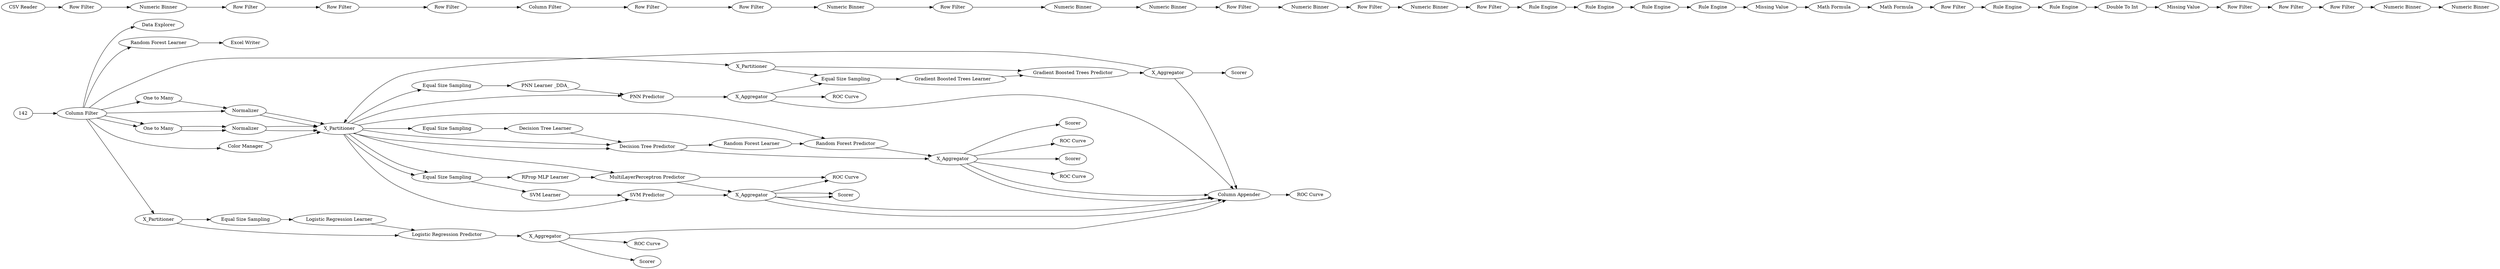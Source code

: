 digraph {
	28 [label="Data Explorer"]
	52 [label="Column Filter"]
	58 [label="Excel Writer"]
	82 [label="Random Forest Learner"]
	114 [label="ROC Curve"]
	126 [label="Column Appender"]
	72 [label=X_Partitioner]
	73 [label=Scorer]
	76 [label="PNN Learner _DDA_"]
	77 [label="PNN Predictor"]
	78 [label="One to Many"]
	79 [label=Normalizer]
	80 [label=X_Aggregator]
	123 [label="ROC Curve"]
	124 [label="Equal Size Sampling"]
	72 [label=X_Partitioner]
	79 [label=Normalizer]
	83 [label="Random Forest Learner"]
	87 [label=Scorer]
	88 [label="Random Forest Predictor"]
	89 [label="ROC Curve"]
	96 [label=X_Aggregator]
	97 [label="Equal Size Sampling"]
	72 [label=X_Partitioner]
	100 [label=Normalizer]
	102 [label=Scorer]
	103 [label="ROC Curve"]
	105 [label="One to Many"]
	106 [label="MultiLayerPerceptron Predictor"]
	107 [label=X_Aggregator]
	108 [label="RProp MLP Learner"]
	109 [label="Equal Size Sampling"]
	61 [label=X_Partitioner]
	67 [label=Scorer]
	69 [label="Gradient Boosted Trees Learner"]
	70 [label="Gradient Boosted Trees Predictor"]
	71 [label=X_Aggregator]
	72 [label="ROC Curve"]
	73 [label="Equal Size Sampling"]
	40 [label=X_Partitioner]
	41 [label=X_Aggregator]
	42 [label="Logistic Regression Learner"]
	111 [label=Scorer]
	112 [label="Logistic Regression Predictor"]
	118 [label="ROC Curve"]
	119 [label="Equal Size Sampling"]
	7 [label=Scorer]
	72 [label=X_Partitioner]
	92 [label="Decision Tree Learner"]
	94 [label="Color Manager"]
	95 [label="ROC Curve"]
	96 [label=X_Aggregator]
	97 [label="Decision Tree Predictor"]
	116 [label="Equal Size Sampling"]
	72 [label=X_Partitioner]
	100 [label=Normalizer]
	102 [label=Scorer]
	103 [label="ROC Curve"]
	105 [label="One to Many"]
	107 [label=X_Aggregator]
	109 [label="Equal Size Sampling"]
	139 [label="SVM Learner"]
	140 [label="SVM Predictor"]
	8 [label="Row Filter"]
	9 [label="Numeric Binner"]
	11 [label="Row Filter"]
	12 [label="Column Filter"]
	13 [label="Row Filter"]
	14 [label="Numeric Binner"]
	15 [label="Rule Engine"]
	16 [label="Missing Value"]
	17 [label="Math Formula"]
	18 [label="Rule Engine"]
	19 [label="Rule Engine"]
	20 [label="Rule Engine"]
	21 [label="Math Formula"]
	22 [label="CSV Reader"]
	25 [label="Missing Value"]
	26 [label="Double To Int"]
	27 [label="Numeric Binner"]
	29 [label="Numeric Binner"]
	31 [label="Numeric Binner"]
	35 [label="Row Filter"]
	36 [label="Numeric Binner"]
	38 [label="Row Filter"]
	43 [label="Row Filter"]
	44 [label="Row Filter"]
	45 [label="Row Filter"]
	46 [label="Row Filter"]
	47 [label="Numeric Binner"]
	48 [label="Numeric Binner"]
	49 [label="Rule Engine"]
	50 [label="Rule Engine"]
	51 [label="Row Filter"]
	53 [label="Row Filter"]
	54 [label="Row Filter"]
	55 [label="Row Filter"]
	56 [label="Row Filter"]
	72 -> 124
	72 -> 77
	76 -> 77
	77 -> 80
	78 -> 79
	79 -> 72
	80 -> 73
	80 -> 123
	124 -> 76
	72 -> 88
	72 -> 97
	79 -> 72
	83 -> 88
	88 -> 96
	96 -> 87
	96 -> 89
	97 -> 83
	72 -> 106
	72 -> 109
	100 -> 72
	105 -> 100
	106 -> 107
	106 -> 103
	107 -> 102
	108 -> 106
	109 -> 108
	61 -> 73
	61 -> 70
	69 -> 70
	70 -> 71
	71 -> 67
	71 -> 72
	73 -> 69
	40 -> 112
	40 -> 119
	41 -> 111
	41 -> 118
	42 -> 112
	112 -> 41
	119 -> 42
	72 -> 97
	72 -> 116
	92 -> 97
	94 -> 72
	96 -> 7
	96 -> 95
	97 -> 96
	116 -> 92
	72 -> 140
	72 -> 109
	100 -> 72
	105 -> 100
	107 -> 103
	107 -> 102
	109 -> 139
	139 -> 140
	140 -> 107
	8 -> 9
	9 -> 11
	11 -> 13
	12 -> 54
	13 -> 35
	14 -> 45
	15 -> 18
	16 -> 17
	17 -> 21
	18 -> 19
	19 -> 20
	20 -> 16
	21 -> 56
	22 -> 8
	25 -> 43
	26 -> 25
	27 -> 51
	29 -> 53
	31 -> 29
	35 -> 12
	36 -> 38
	38 -> 15
	43 -> 44
	44 -> 46
	45 -> 36
	46 -> 47
	47 -> 48
	49 -> 50
	50 -> 26
	51 -> 31
	53 -> 14
	54 -> 55
	55 -> 27
	56 -> 49
	52 -> 28
	52 -> 78
	52 -> 79
	52 -> 105
	52 -> 61
	52 -> 40
	52 -> 94
	52 -> 82
	52 -> 105
	82 -> 58
	126 -> 114
	80 -> 126
	96 -> 126
	107 -> 126
	71 -> 126
	41 -> 126
	96 -> 126
	107 -> 126
	142 -> 52
	rankdir=LR
}
